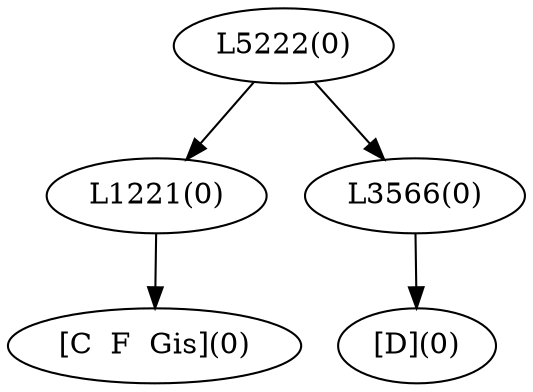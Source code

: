 digraph sample{
"L1221(0)"->"[C  F  Gis](0)"
"L3566(0)"->"[D](0)"
"L5222(0)"->"L1221(0)"
"L5222(0)"->"L3566(0)"
{rank = min; "L5222(0)"}
{rank = same; "L1221(0)"; "L3566(0)";}
{rank = max; "[C  F  Gis](0)"; "[D](0)";}
}